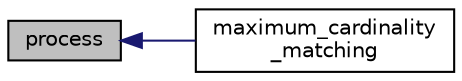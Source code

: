 digraph "process"
{
  edge [fontname="Helvetica",fontsize="10",labelfontname="Helvetica",labelfontsize="10"];
  node [fontname="Helvetica",fontsize="10",shape=record];
  rankdir="LR";
  Node64 [label="process",height=0.2,width=0.4,color="black", fillcolor="grey75", style="filled", fontcolor="black"];
  Node64 -> Node65 [dir="back",color="midnightblue",fontsize="10",style="solid",fontname="Helvetica"];
  Node65 [label="maximum_cardinality\l_matching",height=0.2,width=0.4,color="black", fillcolor="white", style="filled",URL="$maximum__cardinality__matching_8c.html#abecab1857778932b653593abda4dde28"];
}

